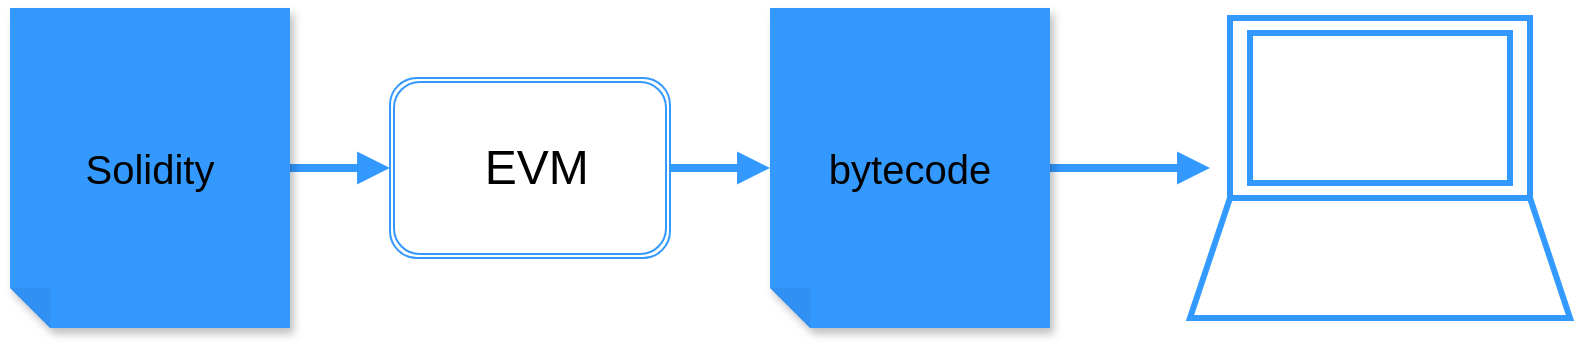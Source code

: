 <mxfile>
    <diagram id="ulO5jUC5yputMnTg3F_0" name="ページ1">
        <mxGraphModel dx="1441" dy="692" grid="1" gridSize="10" guides="1" tooltips="1" connect="1" arrows="1" fold="1" page="1" pageScale="1" pageWidth="900" pageHeight="1600" math="0" shadow="0">
            <root>
                <mxCell id="0"/>
                <mxCell id="1" parent="0"/>
                <mxCell id="20" value="" style="group" vertex="1" connectable="0" parent="1">
                    <mxGeometry x="-30" y="275" width="780" height="160" as="geometry"/>
                </mxCell>
                <mxCell id="2" value="&lt;font style=&quot;&quot;&gt;&lt;span style=&quot;font-size: 24px;&quot;&gt;&amp;nbsp;&lt;/span&gt;&lt;font style=&quot;font-size: 24px;&quot;&gt;EVM&lt;/font&gt;&lt;/font&gt;" style="shape=ext;double=1;rounded=1;whiteSpace=wrap;html=1;strokeColor=#3399FF;" vertex="1" parent="20">
                    <mxGeometry x="190" y="35" width="140" height="90" as="geometry"/>
                </mxCell>
                <mxCell id="8" style="edgeStyle=none;html=1;exitX=0;exitY=0.5;exitDx=0;exitDy=0;exitPerimeter=0;entryX=0;entryY=0.5;entryDx=0;entryDy=0;fontSize=20;endArrow=block;endFill=1;strokeWidth=4;strokeColor=#3399FF;" edge="1" parent="20" source="5" target="2">
                    <mxGeometry relative="1" as="geometry"/>
                </mxCell>
                <mxCell id="5" value="&lt;font style=&quot;font-size: 20px;&quot;&gt;Solidity&lt;br&gt;&lt;/font&gt;" style="shape=note;whiteSpace=wrap;html=1;backgroundOutline=1;fontColor=#000000;darkOpacity=0.05;fillColor=#3399FF;strokeColor=none;fillStyle=solid;direction=west;gradientDirection=north;gradientColor=#3399FF;shadow=1;size=20;pointerEvents=1;strokeWidth=3;fontSize=24;" vertex="1" parent="20">
                    <mxGeometry width="140" height="160" as="geometry"/>
                </mxCell>
                <mxCell id="19" style="edgeStyle=none;html=1;exitX=0;exitY=0.5;exitDx=0;exitDy=0;exitPerimeter=0;strokeColor=#3399FF;strokeWidth=4;fontSize=20;endArrow=block;endFill=1;" edge="1" parent="20" source="12">
                    <mxGeometry relative="1" as="geometry">
                        <mxPoint x="600" y="80" as="targetPoint"/>
                    </mxGeometry>
                </mxCell>
                <mxCell id="12" value="&lt;font style=&quot;font-size: 20px;&quot;&gt;bytecode&lt;br&gt;&lt;/font&gt;" style="shape=note;whiteSpace=wrap;html=1;backgroundOutline=1;fontColor=#000000;darkOpacity=0.05;fillColor=#3399FF;strokeColor=none;fillStyle=solid;direction=west;gradientDirection=north;gradientColor=#3399FF;shadow=1;size=20;pointerEvents=1;strokeWidth=3;fontSize=24;" vertex="1" parent="20">
                    <mxGeometry x="380" width="140" height="160" as="geometry"/>
                </mxCell>
                <mxCell id="13" style="edgeStyle=none;html=1;exitX=1;exitY=0.5;exitDx=0;exitDy=0;strokeColor=#3399FF;strokeWidth=4;fontSize=20;endArrow=block;endFill=1;" edge="1" parent="20" source="2" target="12">
                    <mxGeometry relative="1" as="geometry"/>
                </mxCell>
                <mxCell id="18" value="" style="group" vertex="1" connectable="0" parent="20">
                    <mxGeometry x="590" y="5" width="190" height="150" as="geometry"/>
                </mxCell>
                <mxCell id="15" value="" style="shape=trapezoid;perimeter=trapezoidPerimeter;whiteSpace=wrap;html=1;fixedSize=1;strokeColor=#3399FF;strokeWidth=3;fontSize=20;fillColor=none;gradientColor=#18141D;" vertex="1" parent="18">
                    <mxGeometry y="90" width="190" height="60" as="geometry"/>
                </mxCell>
                <mxCell id="16" value="" style="rounded=0;whiteSpace=wrap;html=1;strokeColor=#3399FF;strokeWidth=3;fontSize=20;fillColor=none;gradientColor=#18141D;" vertex="1" parent="18">
                    <mxGeometry x="20" width="150" height="90" as="geometry"/>
                </mxCell>
                <mxCell id="17" value="" style="rounded=0;whiteSpace=wrap;html=1;strokeColor=#3399FF;strokeWidth=3;fontSize=20;fillColor=none;gradientColor=#18141D;" vertex="1" parent="18">
                    <mxGeometry x="30" y="7.5" width="130" height="75" as="geometry"/>
                </mxCell>
            </root>
        </mxGraphModel>
    </diagram>
</mxfile>